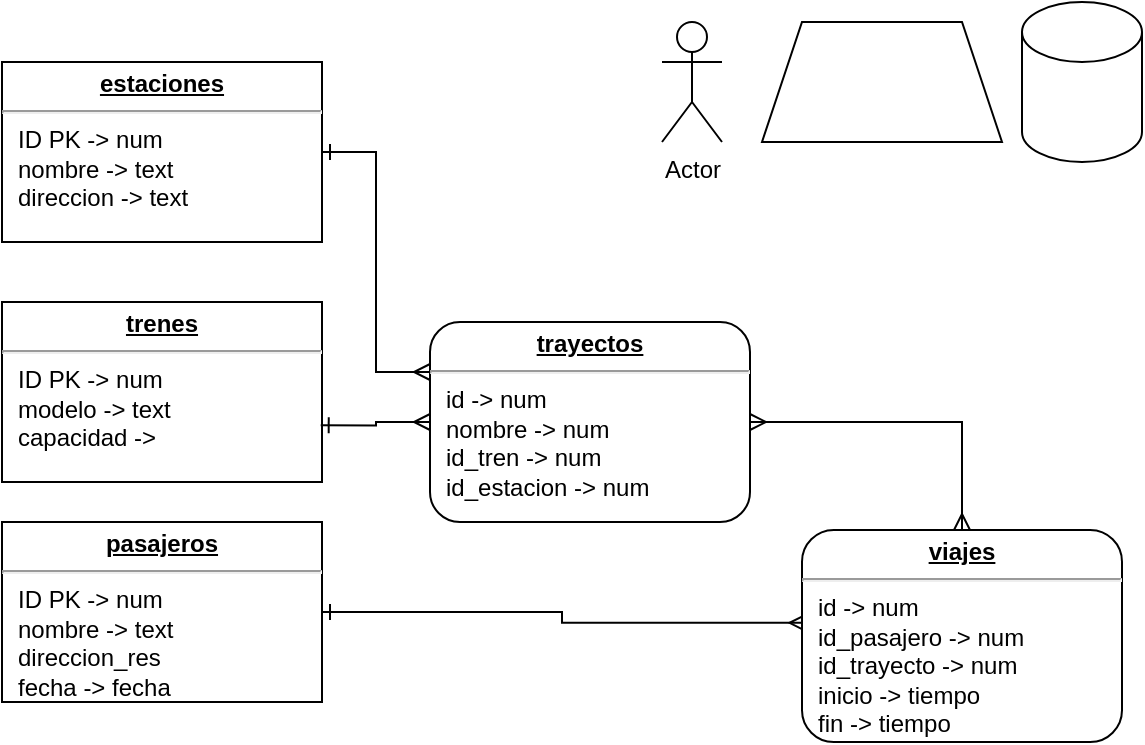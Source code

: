<mxfile version="20.5.1" type="github"><diagram id="GpkNuja74FxR0x604yzj" name="Page-1"><mxGraphModel dx="666" dy="444" grid="1" gridSize="10" guides="1" tooltips="1" connect="1" arrows="1" fold="1" page="1" pageScale="1" pageWidth="1169" pageHeight="827" math="0" shadow="0"><root><mxCell id="0"/><mxCell id="1" parent="0"/><mxCell id="mNIsLnEKo3k1EDdrqym6-1" value="Actor" style="shape=umlActor;verticalLabelPosition=bottom;verticalAlign=top;html=1;outlineConnect=0;" vertex="1" parent="1"><mxGeometry x="380" y="60" width="30" height="60" as="geometry"/></mxCell><mxCell id="mNIsLnEKo3k1EDdrqym6-2" value="" style="shape=cylinder3;whiteSpace=wrap;html=1;boundedLbl=1;backgroundOutline=1;size=15;" vertex="1" parent="1"><mxGeometry x="560" y="50" width="60" height="80" as="geometry"/></mxCell><mxCell id="mNIsLnEKo3k1EDdrqym6-3" value="" style="shape=trapezoid;perimeter=trapezoidPerimeter;whiteSpace=wrap;html=1;fixedSize=1;" vertex="1" parent="1"><mxGeometry x="430" y="60" width="120" height="60" as="geometry"/></mxCell><mxCell id="mNIsLnEKo3k1EDdrqym6-6" value="&lt;p style=&quot;margin:0px;margin-top:4px;text-align:center;text-decoration:underline;&quot;&gt;&lt;b&gt;estaciones&lt;/b&gt;&lt;/p&gt;&lt;hr&gt;&lt;p style=&quot;margin:0px;margin-left:8px;&quot;&gt;ID PK -&amp;gt; num&lt;/p&gt;&lt;p style=&quot;margin:0px;margin-left:8px;&quot;&gt;nombre -&amp;gt; text&lt;/p&gt;&lt;p style=&quot;margin:0px;margin-left:8px;&quot;&gt;direccion -&amp;gt; text&lt;/p&gt;" style="verticalAlign=top;align=left;overflow=fill;fontSize=12;fontFamily=Helvetica;html=1;" vertex="1" parent="1"><mxGeometry x="50" y="80" width="160" height="90" as="geometry"/></mxCell><mxCell id="mNIsLnEKo3k1EDdrqym6-7" value="&lt;p style=&quot;margin:0px;margin-top:4px;text-align:center;text-decoration:underline;&quot;&gt;&lt;b&gt;trenes&lt;/b&gt;&lt;/p&gt;&lt;hr&gt;&lt;p style=&quot;margin:0px;margin-left:8px;&quot;&gt;ID PK -&amp;gt; num&lt;/p&gt;&lt;p style=&quot;margin:0px;margin-left:8px;&quot;&gt;modelo -&amp;gt; text&lt;/p&gt;&lt;p style=&quot;margin:0px;margin-left:8px;&quot;&gt;capacidad -&amp;gt;&amp;nbsp;&lt;/p&gt;&lt;span style=&quot;color: rgba(0, 0, 0, 0); font-family: monospace; font-size: 0px;&quot;&gt;%3CmxGraphModel%3E%3Croot%3E%3CmxCell%20id%3D%220%22%2F%3E%3CmxCell%20id%3D%221%22%20parent%3D%220%22%2F%3E%3CmxCell%20id%3D%222%22%20value%3D%22%26lt%3Bp%20style%3D%26quot%3Bmargin%3A0px%3Bmargin-top%3A4px%3Btext-align%3Acenter%3Btext-decoration%3Aunderline%3B%26quot%3B%26gt%3B%26lt%3Bb%26gt%3Bestaciones%26lt%3B%2Fb%26gt%3B%26lt%3B%2Fp%26gt%3B%26lt%3Bhr%26gt%3B%26lt%3Bp%20style%3D%26quot%3Bmargin%3A0px%3Bmargin-left%3A8px%3B%26quot%3B%26gt%3BID%20PK%26lt%3B%2Fp%26gt%3B%26lt%3Bp%20style%3D%26quot%3Bmargin%3A0px%3Bmargin-left%3A8px%3B%26quot%3B%26gt%3Bnombre%26lt%3B%2Fp%26gt%3B%26lt%3Bp%20style%3D%26quot%3Bmargin%3A0px%3Bmargin-left%3A8px%3B%26quot%3B%26gt%3Bdireccion%26lt%3B%2Fp%26gt%3B%22%20style%3D%22verticalAlign%3Dtop%3Balign%3Dleft%3Boverflow%3Dfill%3BfontSize%3D12%3BfontFamily%3DHelvetica%3Bhtml%3D1%3B%22%20vertex%3D%221%22%20parent%3D%221%22%3E%3CmxGeometry%20x%3D%2250%22%20y%3D%2280%22%20width%3D%22160%22%20height%3D%2290%22%20as%3D%22geometry%22%2F%3E%3C%2FmxCell%3E%3C%2Froot%3E%3C%2FmxGraphModel%3E&lt;/span&gt;" style="verticalAlign=top;align=left;overflow=fill;fontSize=12;fontFamily=Helvetica;html=1;" vertex="1" parent="1"><mxGeometry x="50" y="200" width="160" height="90" as="geometry"/></mxCell><mxCell id="mNIsLnEKo3k1EDdrqym6-14" style="edgeStyle=orthogonalEdgeStyle;rounded=0;orthogonalLoop=1;jettySize=auto;html=1;exitX=1;exitY=0.5;exitDx=0;exitDy=0;entryX=0.011;entryY=0.438;entryDx=0;entryDy=0;entryPerimeter=0;strokeColor=default;startArrow=ERone;startFill=0;endArrow=ERmany;endFill=0;" edge="1" parent="1" source="mNIsLnEKo3k1EDdrqym6-8" target="mNIsLnEKo3k1EDdrqym6-13"><mxGeometry relative="1" as="geometry"/></mxCell><mxCell id="mNIsLnEKo3k1EDdrqym6-8" value="&lt;p style=&quot;margin:0px;margin-top:4px;text-align:center;text-decoration:underline;&quot;&gt;&lt;b&gt;pasajeros&lt;/b&gt;&lt;/p&gt;&lt;hr&gt;&lt;p style=&quot;margin:0px;margin-left:8px;&quot;&gt;ID PK -&amp;gt; num&lt;/p&gt;&lt;p style=&quot;margin:0px;margin-left:8px;&quot;&gt;nombre -&amp;gt; text&lt;/p&gt;&lt;p style=&quot;margin:0px;margin-left:8px;&quot;&gt;direccion_res&lt;/p&gt;&lt;p style=&quot;margin:0px;margin-left:8px;&quot;&gt;fecha -&amp;gt; fecha&lt;/p&gt;&lt;span style=&quot;color: rgba(0, 0, 0, 0); font-family: monospace; font-size: 0px;&quot;&gt;%3CmxGraphModel%3E%3Croot%3E%3CmxCell%20id%3D%220%22%2F%3E%3CmxCell%20id%3D%221%22%20parent%3D%220%22%2F%3E%3CmxCell%20id%3D%222%22%20value%3D%22%26lt%3Bp%20style%3D%26quot%3Bmargin%3A0px%3Bmargin-top%3A4px%3Btext-align%3Acenter%3Btext-decoration%3Aunderline%3B%26quot%3B%26gt%3B%26lt%3Bb%26gt%3Btrenes%26lt%3B%2Fb%26gt%3B%26lt%3B%2Fp%26gt%3B%26lt%3Bhr%26gt%3B%26lt%3Bp%20style%3D%26quot%3Bmargin%3A0px%3Bmargin-left%3A8px%3B%26quot%3B%26gt%3BID%20PK%26lt%3B%2Fp%26gt%3B%26lt%3Bp%20style%3D%26quot%3Bmargin%3A0px%3Bmargin-left%3A8px%3B%26quot%3B%26gt%3Bmodelo%26lt%3B%2Fp%26gt%3B%26lt%3Bp%20style%3D%26quot%3Bmargin%3A0px%3Bmargin-left%3A8px%3B%26quot%3B%26gt%3Bcapacidad%26lt%3B%2Fp%26gt%3B%26lt%3Bspan%20style%3D%26quot%3Bcolor%3A%20rgba(0%2C%200%2C%200%2C%200)%3B%20font-family%3A%20monospace%3B%20font-size%3A%200px%3B%26quot%3B%26gt%3B%253CmxGraphModel%253E%253Croot%253E%253CmxCell%2520id%253D%25220%2522%252F%253E%253CmxCell%2520id%253D%25221%2522%2520parent%253D%25220%2522%252F%253E%253CmxCell%2520id%253D%25222%2522%2520value%253D%2522%2526lt%253Bp%2520style%253D%2526quot%253Bmargin%253A0px%253Bmargin-top%253A4px%253Btext-align%253Acenter%253Btext-decoration%253Aunderline%253B%2526quot%253B%2526gt%253B%2526lt%253Bb%2526gt%253Bestaciones%2526lt%253B%252Fb%2526gt%253B%2526lt%253B%252Fp%2526gt%253B%2526lt%253Bhr%2526gt%253B%2526lt%253Bp%2520style%253D%2526quot%253Bmargin%253A0px%253Bmargin-left%253A8px%253B%2526quot%253B%2526gt%253BID%2520PK%2526lt%253B%252Fp%2526gt%253B%2526lt%253Bp%2520style%253D%2526quot%253Bmargin%253A0px%253Bmargin-left%253A8px%253B%2526quot%253B%2526gt%253Bnombre%2526lt%253B%252Fp%2526gt%253B%2526lt%253Bp%2520style%253D%2526quot%253Bmargin%253A0px%253Bmargin-left%253A8px%253B%2526quot%253B%2526gt%253Bdireccion%2526lt%253B%252Fp%2526gt%253B%2522%2520style%253D%2522verticalAlign%253Dtop%253Balign%253Dleft%253Boverflow%253Dfill%253BfontSize%253D12%253BfontFamily%253DHelvetica%253Bhtml%253D1%253B%2522%2520vertex%253D%25221%2522%2520parent%253D%25221%2522%253E%253CmxGeometry%2520x%253D%252250%2522%2520y%253D%252280%2522%2520width%253D%2522160%2522%2520height%253D%252290%2522%2520as%253D%2522geometry%2522%252F%253E%253C%252FmxCell%253E%253C%252Froot%253E%253C%252FmxGraphModel%253E%26lt%3B%2Fspan%26gt%3B%22%20style%3D%22verticalAlign%3Dtop%3Balign%3Dleft%3Boverflow%3Dfill%3BfontSize%3D12%3BfontFamily%3DHelvetica%3Bhtml%3D1%3B%22%20vertex%3D%221%22%20parent%3D%221%22%3E%3CmxGeometry%20x%3D%2250%22%20y%3D%22200%22%20width%3D%22160%22%20height%3D%2290%22%20as%3D%22geometry%22%2F%3E%3C%2FmxCell%3E%3C%2Froot%3E%3C%2FmxGraphModel%3E&lt;/span&gt;&lt;span style=&quot;color: rgba(0, 0, 0, 0); font-family: monospace; font-size: 0px;&quot;&gt;%3CmxGraphModel%3E%3Croot%3E%3CmxCell%20id%3D%220%22%2F%3E%3CmxCell%20id%3D%221%22%20parent%3D%220%22%2F%3E%3CmxCell%20id%3D%222%22%20value%3D%22%26lt%3Bp%20style%3D%26quot%3Bmargin%3A0px%3Bmargin-top%3A4px%3Btext-align%3Acenter%3Btext-decoration%3Aunderline%3B%26quot%3B%26gt%3B%26lt%3Bb%26gt%3Bestaciones%26lt%3B%2Fb%26gt%3B%26lt%3B%2Fp%26gt%3B%26lt%3Bhr%26gt%3B%26lt%3Bp%20style%3D%26quot%3Bmargin%3A0px%3Bmargin-left%3A8px%3B%26quot%3B%26gt%3BID%20PK%26lt%3B%2Fp%26gt%3B%26lt%3Bp%20style%3D%26quot%3Bmargin%3A0px%3Bmargin-left%3A8px%3B%26quot%3B%26gt%3Bnombre%26lt%3B%2Fp%26gt%3B%26lt%3Bp%20style%3D%26quot%3Bmargin%3A0px%3Bmargin-left%3A8px%3B%26quot%3B%26gt%3Bdireccion%26lt%3B%2Fp%26gt%3B%22%20style%3D%22verticalAlign%3Dtop%3Balign%3Dleft%3Boverflow%3Dfill%3BfontSize%3D12%3BfontFamily%3DHelvetica%3Bhtml%3D1%3B%22%20vertex%3D%221%22%20parent%3D%221%22%3E%3CmxGeometry%20x%3D%2250%22%20y%3D%2280%22%20width%3D%22160%22%20height%3D%2290%22%20as%3D%22geometry%22%2F%3E%3C%2FmxCell%3E%3C%2Froot%3E%3C%2FmxGraphModel%3E&lt;/span&gt;" style="verticalAlign=top;align=left;overflow=fill;fontSize=12;fontFamily=Helvetica;html=1;" vertex="1" parent="1"><mxGeometry x="50" y="310" width="160" height="90" as="geometry"/></mxCell><mxCell id="mNIsLnEKo3k1EDdrqym6-10" style="edgeStyle=orthogonalEdgeStyle;rounded=0;orthogonalLoop=1;jettySize=auto;html=1;exitX=0;exitY=0.25;exitDx=0;exitDy=0;entryX=1;entryY=0.5;entryDx=0;entryDy=0;endArrow=ERone;endFill=0;strokeColor=default;startArrow=ERmany;startFill=0;" edge="1" parent="1" source="mNIsLnEKo3k1EDdrqym6-9" target="mNIsLnEKo3k1EDdrqym6-6"><mxGeometry relative="1" as="geometry"/></mxCell><mxCell id="mNIsLnEKo3k1EDdrqym6-12" style="edgeStyle=orthogonalEdgeStyle;rounded=0;orthogonalLoop=1;jettySize=auto;html=1;exitX=0;exitY=0.5;exitDx=0;exitDy=0;entryX=0.996;entryY=0.685;entryDx=0;entryDy=0;entryPerimeter=0;strokeColor=default;startArrow=ERmany;startFill=0;endArrow=ERone;endFill=0;" edge="1" parent="1" source="mNIsLnEKo3k1EDdrqym6-9" target="mNIsLnEKo3k1EDdrqym6-7"><mxGeometry relative="1" as="geometry"/></mxCell><mxCell id="mNIsLnEKo3k1EDdrqym6-9" value="&lt;p style=&quot;margin:0px;margin-top:4px;text-align:center;text-decoration:underline;&quot;&gt;&lt;b&gt;trayectos&lt;/b&gt;&lt;/p&gt;&lt;hr&gt;&lt;p style=&quot;margin:0px;margin-left:8px;&quot;&gt;id -&amp;gt; num&lt;/p&gt;&lt;p style=&quot;margin:0px;margin-left:8px;&quot;&gt;nombre -&amp;gt; num&lt;/p&gt;&lt;p style=&quot;margin:0px;margin-left:8px;&quot;&gt;id_tren -&amp;gt; num&lt;/p&gt;&lt;p style=&quot;margin:0px;margin-left:8px;&quot;&gt;id_estacion -&amp;gt; num&lt;/p&gt;&lt;p style=&quot;margin:0px;margin-left:8px;&quot;&gt;&lt;br&gt;&lt;/p&gt;&lt;span style=&quot;color: rgba(0, 0, 0, 0); font-family: monospace; font-size: 0px;&quot;&gt;%3CmxGraphModel%3E%3Croot%3E%3CmxCell%20id%3D%220%22%2F%3E%3CmxCell%20id%3D%221%22%20parent%3D%220%22%2F%3E%3CmxCell%20id%3D%222%22%20value%3D%22%26lt%3Bp%20style%3D%26quot%3Bmargin%3A0px%3Bmargin-top%3A4px%3Btext-align%3Acenter%3Btext-decoration%3Aunderline%3B%26quot%3B%26gt%3B%26lt%3Bb%26gt%3Bestaciones%26lt%3B%2Fb%26gt%3B%26lt%3B%2Fp%26gt%3B%26lt%3Bhr%26gt%3B%26lt%3Bp%20style%3D%26quot%3Bmargin%3A0px%3Bmargin-left%3A8px%3B%26quot%3B%26gt%3BID%20PK%26lt%3B%2Fp%26gt%3B%26lt%3Bp%20style%3D%26quot%3Bmargin%3A0px%3Bmargin-left%3A8px%3B%26quot%3B%26gt%3Bnombre%26lt%3B%2Fp%26gt%3B%26lt%3Bp%20style%3D%26quot%3Bmargin%3A0px%3Bmargin-left%3A8px%3B%26quot%3B%26gt%3Bdireccion%26lt%3B%2Fp%26gt%3B%22%20style%3D%22verticalAlign%3Dtop%3Balign%3Dleft%3Boverflow%3Dfill%3BfontSize%3D12%3BfontFamily%3DHelvetica%3Bhtml%3D1%3B%22%20vertex%3D%221%22%20parent%3D%221%22%3E%3CmxGeometry%20x%3D%2250%22%20y%3D%2280%22%20width%3D%22160%22%20height%3D%2290%22%20as%3D%22geometry%22%2F%3E%3C%2FmxCell%3E%3C%2Froot%3E%3C%2FmxGraphModel%3E&lt;/span&gt;" style="verticalAlign=top;align=left;overflow=fill;fontSize=12;fontFamily=Helvetica;html=1;rounded=1;" vertex="1" parent="1"><mxGeometry x="264" y="210" width="160" height="100" as="geometry"/></mxCell><mxCell id="mNIsLnEKo3k1EDdrqym6-15" style="edgeStyle=orthogonalEdgeStyle;rounded=0;orthogonalLoop=1;jettySize=auto;html=1;exitX=0.5;exitY=0;exitDx=0;exitDy=0;entryX=1;entryY=0.5;entryDx=0;entryDy=0;strokeColor=default;startArrow=ERmany;startFill=0;endArrow=ERmany;endFill=0;" edge="1" parent="1" source="mNIsLnEKo3k1EDdrqym6-13" target="mNIsLnEKo3k1EDdrqym6-9"><mxGeometry relative="1" as="geometry"/></mxCell><mxCell id="mNIsLnEKo3k1EDdrqym6-13" value="&lt;p style=&quot;margin:0px;margin-top:4px;text-align:center;text-decoration:underline;&quot;&gt;&lt;b&gt;viajes&lt;/b&gt;&lt;/p&gt;&lt;hr&gt;&lt;p style=&quot;margin:0px;margin-left:8px;&quot;&gt;id -&amp;gt; num&lt;/p&gt;&lt;p style=&quot;margin:0px;margin-left:8px;&quot;&gt;id_pasajero -&amp;gt; num&lt;/p&gt;&lt;p style=&quot;margin:0px;margin-left:8px;&quot;&gt;id_trayecto -&amp;gt; num&lt;/p&gt;&lt;p style=&quot;margin:0px;margin-left:8px;&quot;&gt;inicio -&amp;gt; tiempo&lt;/p&gt;&lt;p style=&quot;margin:0px;margin-left:8px;&quot;&gt;fin -&amp;gt; tiempo&lt;/p&gt;&lt;span style=&quot;color: rgba(0, 0, 0, 0); font-family: monospace; font-size: 0px;&quot;&gt;%3CmxGraphModel%3E%3Croot%3E%3CmxCell%20id%3D%220%22%2F%3E%3CmxCell%20id%3D%221%22%20parent%3D%220%22%2F%3E%3CmxCell%20id%3D%222%22%20value%3D%22%26lt%3Bp%20style%3D%26quot%3Bmargin%3A0px%3Bmargin-top%3A4px%3Btext-align%3Acenter%3Btext-decoration%3Aunderline%3B%26quot%3B%26gt%3B%26lt%3Bb%26gt%3Bestaciones%26lt%3B%2Fb%26gt%3B%26lt%3B%2Fp%26gt%3B%26lt%3Bhr%26gt%3B%26lt%3Bp%20style%3D%26quot%3Bmargin%3A0px%3Bmargin-left%3A8px%3B%26quot%3B%26gt%3BID%20PK%26lt%3B%2Fp%26gt%3B%26lt%3Bp%20style%3D%26quot%3Bmargin%3A0px%3Bmargin-left%3A8px%3B%26quot%3B%26gt%3Bnombre%26lt%3B%2Fp%26gt%3B%26lt%3Bp%20style%3D%26quot%3Bmargin%3A0px%3Bmargin-left%3A8px%3B%26quot%3B%26gt%3Bdireccion%26lt%3B%2Fp%26gt%3B%22%20style%3D%22verticalAlign%3Dtop%3Balign%3Dleft%3Boverflow%3Dfill%3BfontSize%3D12%3BfontFamily%3DHelvetica%3Bhtml%3D1%3B%22%20vertex%3D%221%22%20parent%3D%221%22%3E%3CmxGeometry%20x%3D%2250%22%20y%3D%2280%22%20width%3D%22160%22%20height%3D%2290%22%20as%3D%22geometry%22%2F%3E%3C%2FmxCell%3E%3C%2Froot%3E%3C%2FmxGraphModel%3E&lt;/span&gt;" style="verticalAlign=top;align=left;overflow=fill;fontSize=12;fontFamily=Helvetica;html=1;rounded=1;" vertex="1" parent="1"><mxGeometry x="450" y="314" width="160" height="106" as="geometry"/></mxCell></root></mxGraphModel></diagram></mxfile>